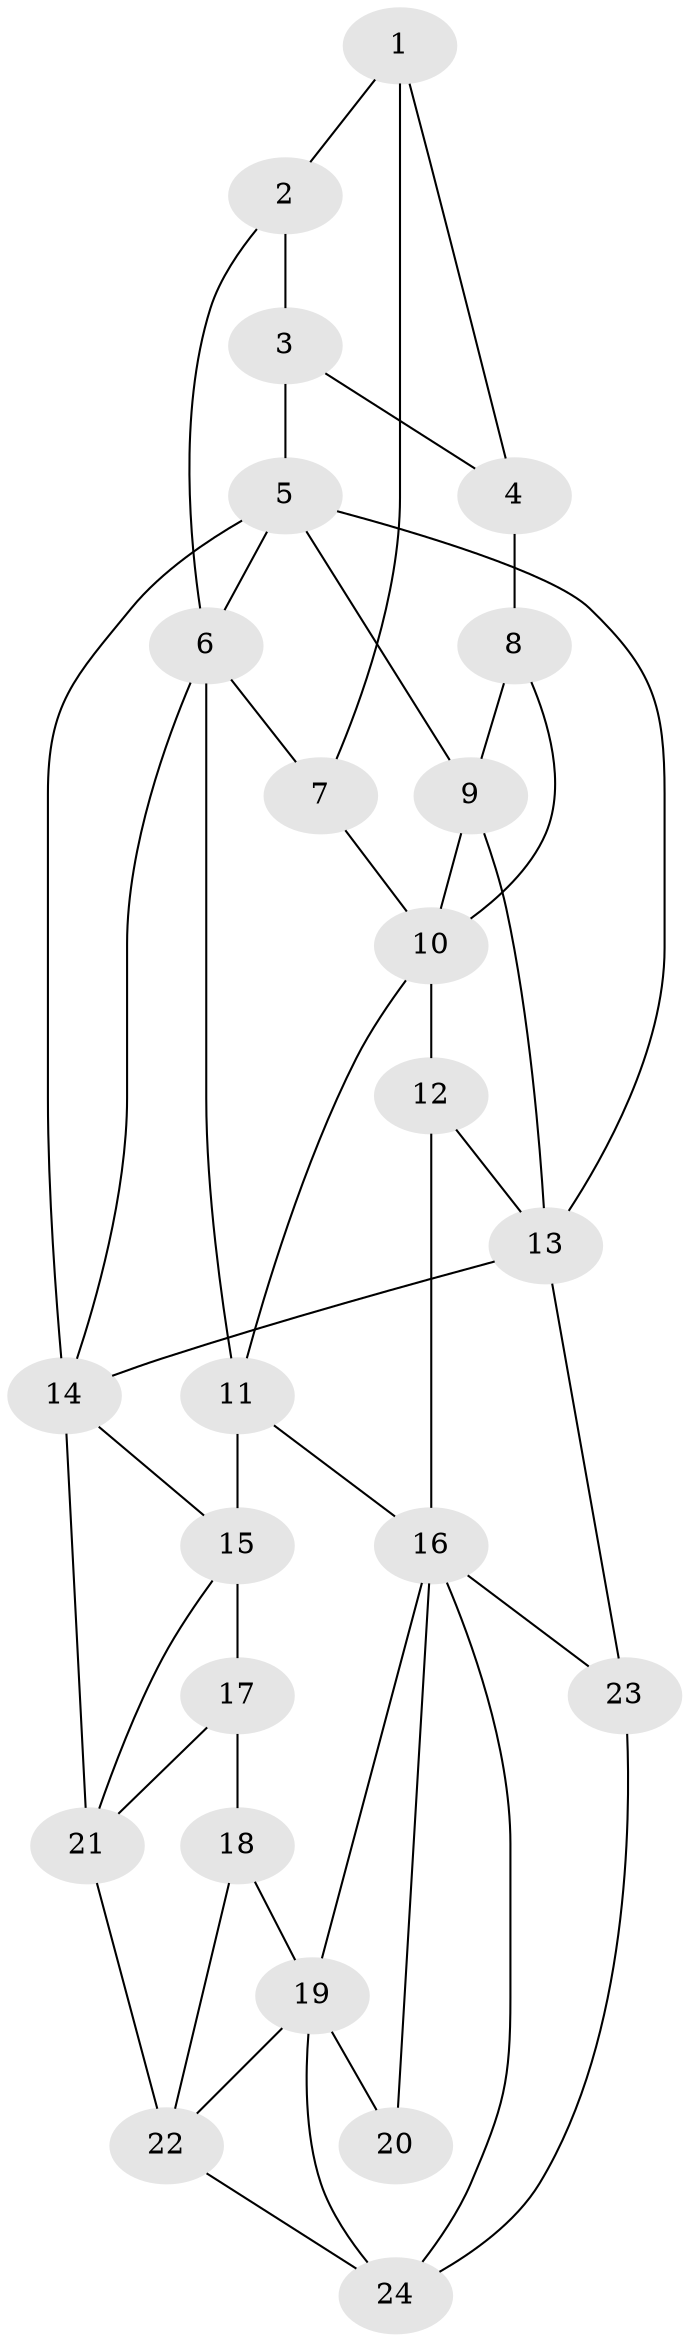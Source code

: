 // original degree distribution, {3: 0.02564102564102564, 4: 0.24358974358974358, 5: 0.5128205128205128, 6: 0.21794871794871795}
// Generated by graph-tools (version 1.1) at 2025/54/03/04/25 22:54:43]
// undirected, 24 vertices, 46 edges
graph export_dot {
  node [color=gray90,style=filled];
  1;
  2;
  3;
  4;
  5;
  6;
  7;
  8;
  9;
  10;
  11;
  12;
  13;
  14;
  15;
  16;
  17;
  18;
  19;
  20;
  21;
  22;
  23;
  24;
  1 -- 2 [weight=1.0];
  1 -- 4 [weight=1.0];
  1 -- 7 [weight=2.0];
  2 -- 3 [weight=1.0];
  2 -- 6 [weight=1.0];
  3 -- 4 [weight=1.0];
  3 -- 5 [weight=2.0];
  4 -- 8 [weight=2.0];
  5 -- 6 [weight=1.0];
  5 -- 9 [weight=1.0];
  5 -- 13 [weight=1.0];
  5 -- 14 [weight=1.0];
  6 -- 7 [weight=2.0];
  6 -- 11 [weight=1.0];
  6 -- 14 [weight=1.0];
  7 -- 10 [weight=1.0];
  8 -- 9 [weight=1.0];
  8 -- 10 [weight=1.0];
  9 -- 10 [weight=1.0];
  9 -- 13 [weight=1.0];
  10 -- 11 [weight=1.0];
  10 -- 12 [weight=1.0];
  11 -- 15 [weight=2.0];
  11 -- 16 [weight=1.0];
  12 -- 13 [weight=2.0];
  12 -- 16 [weight=2.0];
  13 -- 14 [weight=1.0];
  13 -- 23 [weight=2.0];
  14 -- 15 [weight=1.0];
  14 -- 21 [weight=2.0];
  15 -- 17 [weight=2.0];
  15 -- 21 [weight=1.0];
  16 -- 19 [weight=1.0];
  16 -- 20 [weight=2.0];
  16 -- 23 [weight=1.0];
  16 -- 24 [weight=1.0];
  17 -- 18 [weight=1.0];
  17 -- 21 [weight=1.0];
  18 -- 19 [weight=1.0];
  18 -- 22 [weight=1.0];
  19 -- 20 [weight=2.0];
  19 -- 22 [weight=1.0];
  19 -- 24 [weight=1.0];
  21 -- 22 [weight=2.0];
  22 -- 24 [weight=1.0];
  23 -- 24 [weight=1.0];
}
